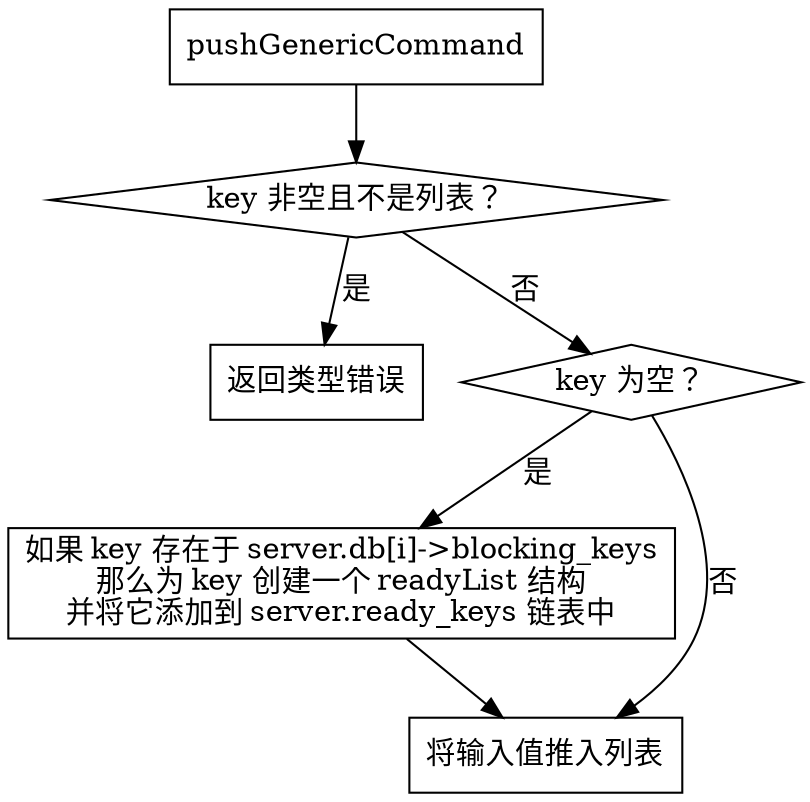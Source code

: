 digraph push_generic_command {
    
    node [shape = record];

    /*
    lpush [label = "LPUSH key value [value ...]"];
    rpush [label = "RPUSH key value [value ...]"];
    linsert [label = "LINSERT key BEFORE\|AFTER pivot value"];
    */

    pushGenericCommand [label = "pushGenericCommand"];

    key_wrong_type_or_not [label = "key 非空且不是列表？", shape = diamond];

    return_wrong_type_error [label = "返回类型错误"];

    key_empty_or_not [label = "key 为空？", shape = diamond];

    // call_signal_list_as_ready [label = "调用 signalListAsReady"];

    add_key_to_ready_list_if_need [label = "如果 key 存在于 server.db[i]-\>blocking_keys\n那么为 key 创建一个 readyList 结构\n并将它添加到 server.ready_keys 链表中"];

    push_value_to_list [label = "将输入值推入列表"];

    /*
    lpush -> pushGenericCommand;
    rpush -> pushGenericCommand;
    linsert -> pushGenericCommand;
    */

    pushGenericCommand -> key_wrong_type_or_not;

    key_wrong_type_or_not -> return_wrong_type_error [label = "是"];

    key_wrong_type_or_not -> key_empty_or_not [label = "否"];

    // key_empty_or_not -> call_signal_list_as_ready [label = "是"];

    // call_signal_list_as_ready -> add_key_to_ready_list_if_need;

    key_empty_or_not -> add_key_to_ready_list_if_need [label = "是"];

    key_empty_or_not -> push_value_to_list [label = "否"];
    add_key_to_ready_list_if_need -> push_value_to_list;
}
